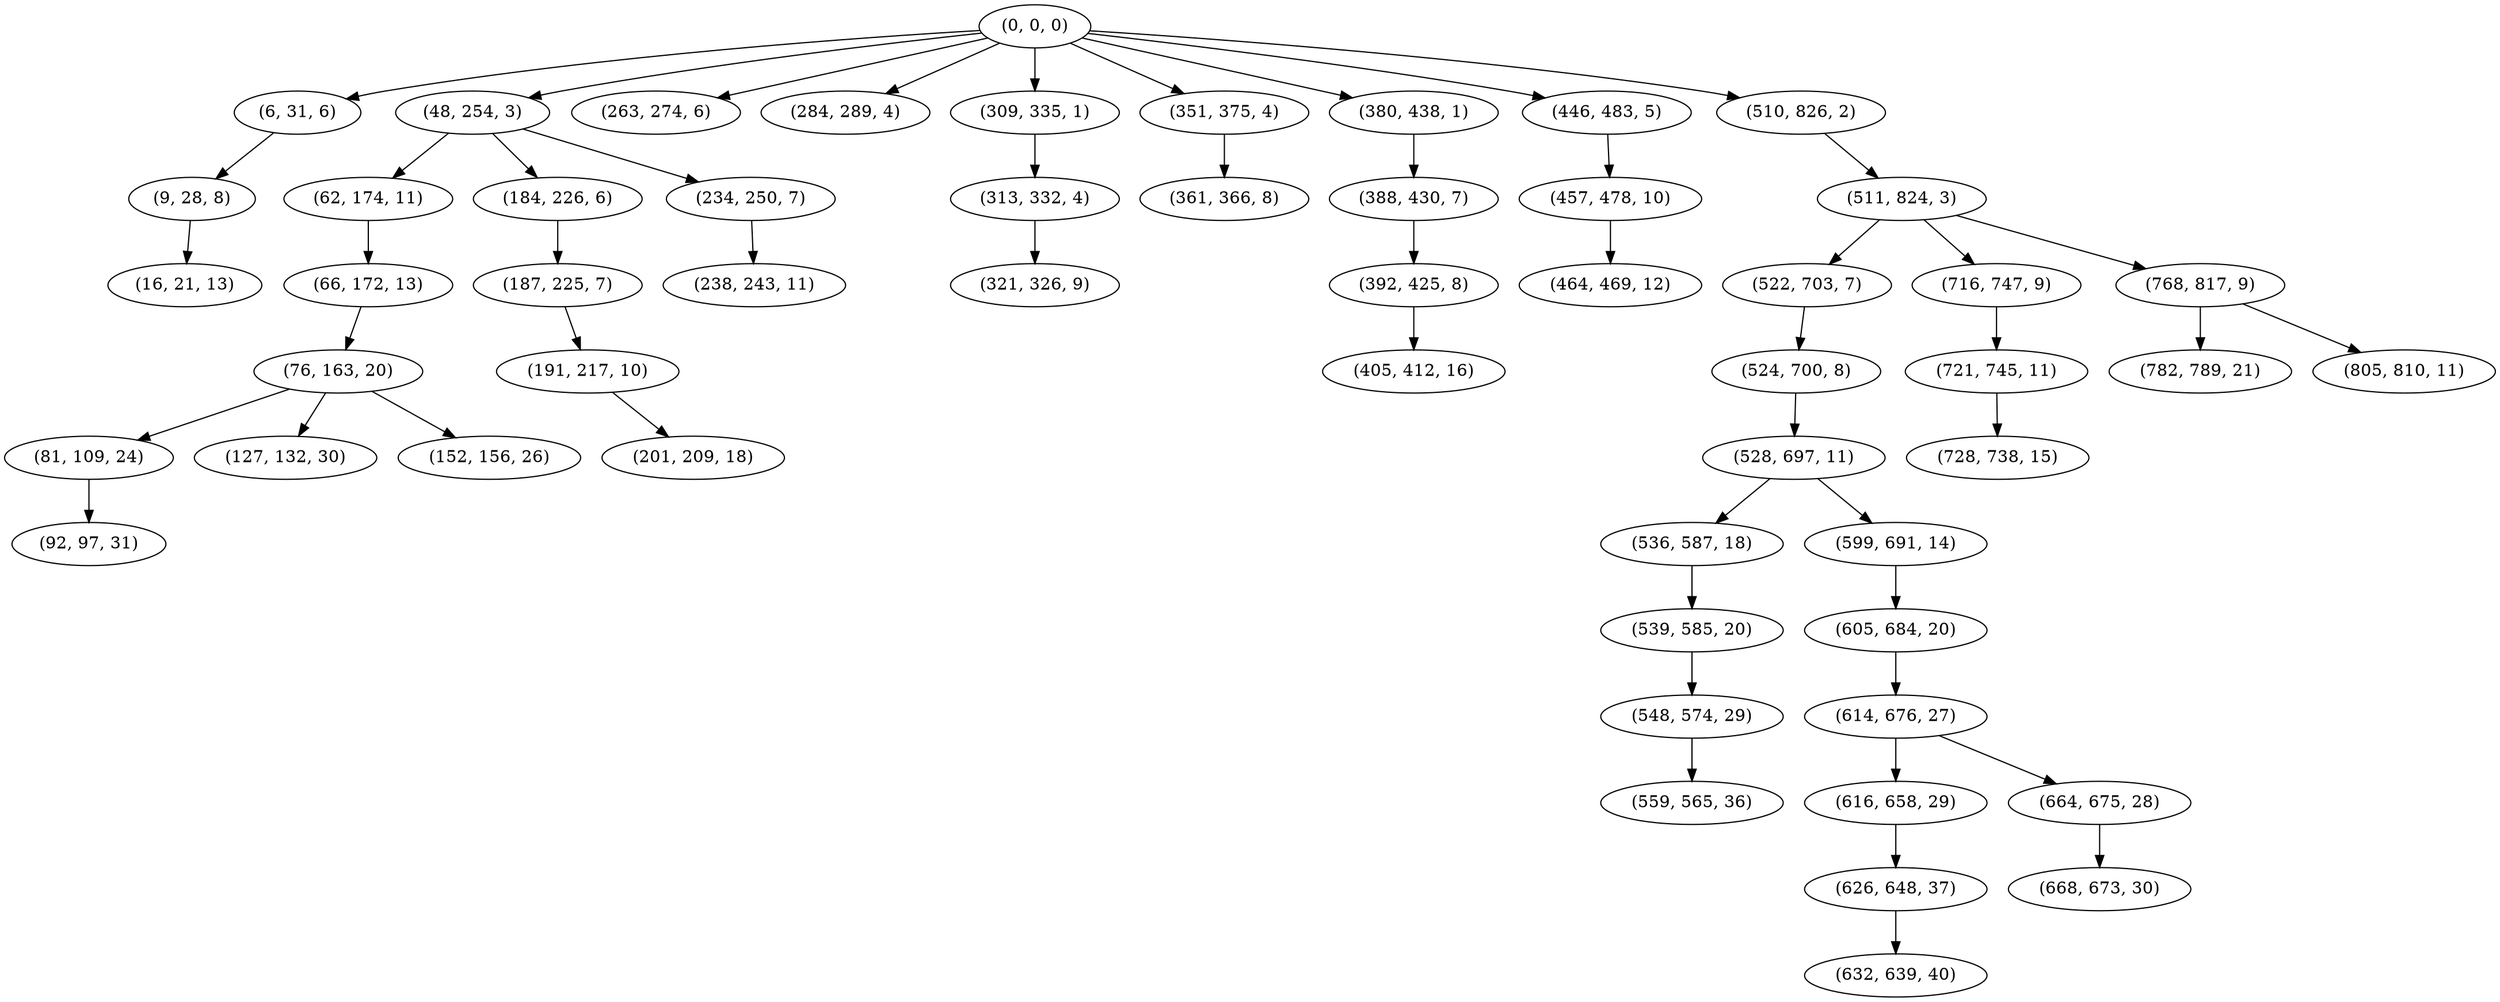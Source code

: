 digraph tree {
    "(0, 0, 0)";
    "(6, 31, 6)";
    "(9, 28, 8)";
    "(16, 21, 13)";
    "(48, 254, 3)";
    "(62, 174, 11)";
    "(66, 172, 13)";
    "(76, 163, 20)";
    "(81, 109, 24)";
    "(92, 97, 31)";
    "(127, 132, 30)";
    "(152, 156, 26)";
    "(184, 226, 6)";
    "(187, 225, 7)";
    "(191, 217, 10)";
    "(201, 209, 18)";
    "(234, 250, 7)";
    "(238, 243, 11)";
    "(263, 274, 6)";
    "(284, 289, 4)";
    "(309, 335, 1)";
    "(313, 332, 4)";
    "(321, 326, 9)";
    "(351, 375, 4)";
    "(361, 366, 8)";
    "(380, 438, 1)";
    "(388, 430, 7)";
    "(392, 425, 8)";
    "(405, 412, 16)";
    "(446, 483, 5)";
    "(457, 478, 10)";
    "(464, 469, 12)";
    "(510, 826, 2)";
    "(511, 824, 3)";
    "(522, 703, 7)";
    "(524, 700, 8)";
    "(528, 697, 11)";
    "(536, 587, 18)";
    "(539, 585, 20)";
    "(548, 574, 29)";
    "(559, 565, 36)";
    "(599, 691, 14)";
    "(605, 684, 20)";
    "(614, 676, 27)";
    "(616, 658, 29)";
    "(626, 648, 37)";
    "(632, 639, 40)";
    "(664, 675, 28)";
    "(668, 673, 30)";
    "(716, 747, 9)";
    "(721, 745, 11)";
    "(728, 738, 15)";
    "(768, 817, 9)";
    "(782, 789, 21)";
    "(805, 810, 11)";
    "(0, 0, 0)" -> "(6, 31, 6)";
    "(0, 0, 0)" -> "(48, 254, 3)";
    "(0, 0, 0)" -> "(263, 274, 6)";
    "(0, 0, 0)" -> "(284, 289, 4)";
    "(0, 0, 0)" -> "(309, 335, 1)";
    "(0, 0, 0)" -> "(351, 375, 4)";
    "(0, 0, 0)" -> "(380, 438, 1)";
    "(0, 0, 0)" -> "(446, 483, 5)";
    "(0, 0, 0)" -> "(510, 826, 2)";
    "(6, 31, 6)" -> "(9, 28, 8)";
    "(9, 28, 8)" -> "(16, 21, 13)";
    "(48, 254, 3)" -> "(62, 174, 11)";
    "(48, 254, 3)" -> "(184, 226, 6)";
    "(48, 254, 3)" -> "(234, 250, 7)";
    "(62, 174, 11)" -> "(66, 172, 13)";
    "(66, 172, 13)" -> "(76, 163, 20)";
    "(76, 163, 20)" -> "(81, 109, 24)";
    "(76, 163, 20)" -> "(127, 132, 30)";
    "(76, 163, 20)" -> "(152, 156, 26)";
    "(81, 109, 24)" -> "(92, 97, 31)";
    "(184, 226, 6)" -> "(187, 225, 7)";
    "(187, 225, 7)" -> "(191, 217, 10)";
    "(191, 217, 10)" -> "(201, 209, 18)";
    "(234, 250, 7)" -> "(238, 243, 11)";
    "(309, 335, 1)" -> "(313, 332, 4)";
    "(313, 332, 4)" -> "(321, 326, 9)";
    "(351, 375, 4)" -> "(361, 366, 8)";
    "(380, 438, 1)" -> "(388, 430, 7)";
    "(388, 430, 7)" -> "(392, 425, 8)";
    "(392, 425, 8)" -> "(405, 412, 16)";
    "(446, 483, 5)" -> "(457, 478, 10)";
    "(457, 478, 10)" -> "(464, 469, 12)";
    "(510, 826, 2)" -> "(511, 824, 3)";
    "(511, 824, 3)" -> "(522, 703, 7)";
    "(511, 824, 3)" -> "(716, 747, 9)";
    "(511, 824, 3)" -> "(768, 817, 9)";
    "(522, 703, 7)" -> "(524, 700, 8)";
    "(524, 700, 8)" -> "(528, 697, 11)";
    "(528, 697, 11)" -> "(536, 587, 18)";
    "(528, 697, 11)" -> "(599, 691, 14)";
    "(536, 587, 18)" -> "(539, 585, 20)";
    "(539, 585, 20)" -> "(548, 574, 29)";
    "(548, 574, 29)" -> "(559, 565, 36)";
    "(599, 691, 14)" -> "(605, 684, 20)";
    "(605, 684, 20)" -> "(614, 676, 27)";
    "(614, 676, 27)" -> "(616, 658, 29)";
    "(614, 676, 27)" -> "(664, 675, 28)";
    "(616, 658, 29)" -> "(626, 648, 37)";
    "(626, 648, 37)" -> "(632, 639, 40)";
    "(664, 675, 28)" -> "(668, 673, 30)";
    "(716, 747, 9)" -> "(721, 745, 11)";
    "(721, 745, 11)" -> "(728, 738, 15)";
    "(768, 817, 9)" -> "(782, 789, 21)";
    "(768, 817, 9)" -> "(805, 810, 11)";
}
